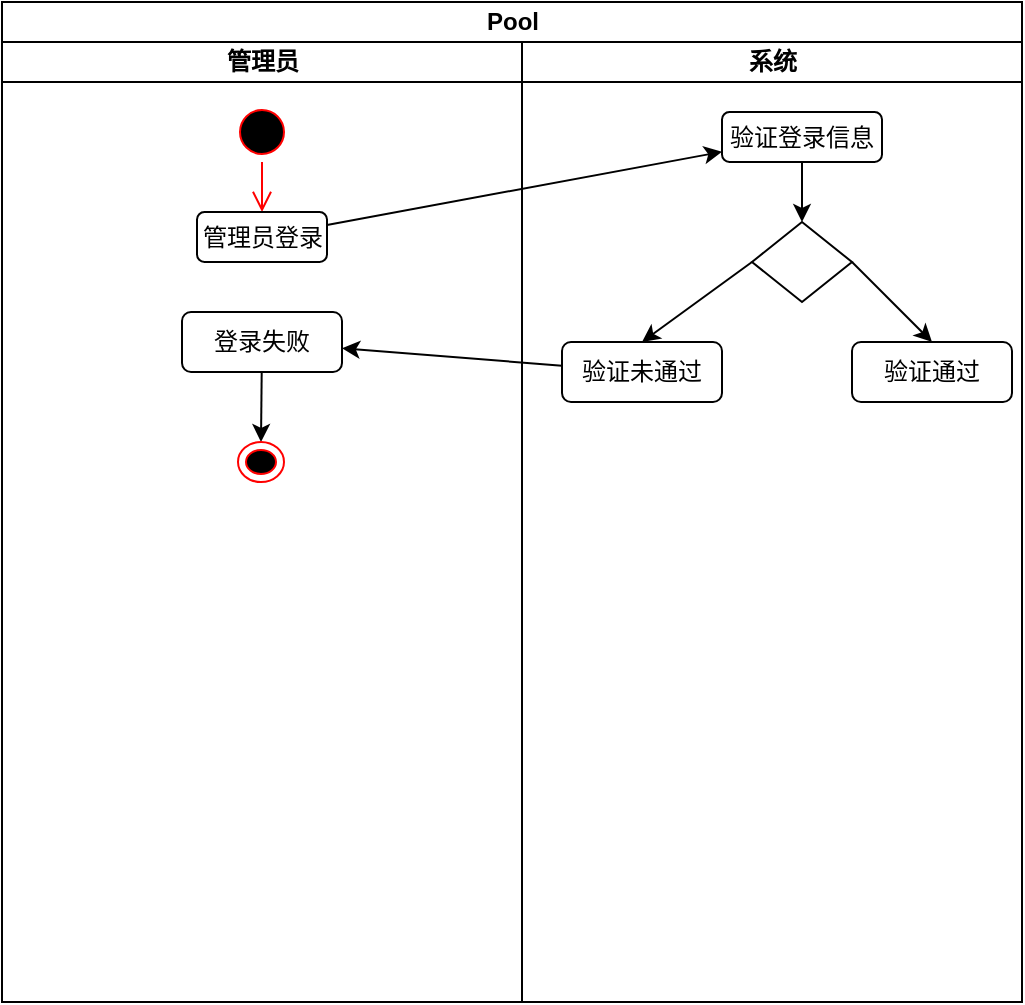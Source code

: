 <mxfile version="10.5.9" type="github"><diagram id="I7_BzBxHSZPmCeeCtTsC" name="Page-1"><mxGraphModel dx="1158" dy="-403" grid="1" gridSize="10" guides="1" tooltips="1" connect="1" arrows="1" fold="1" page="1" pageScale="1" pageWidth="1000" pageHeight="1169" math="0" shadow="0"><root><mxCell id="0"/><mxCell id="1" parent="0"/><mxCell id="3KK-kaDNYr56Siue0PwI-1" value="Pool" style="swimlane;html=1;childLayout=stackLayout;resizeParent=1;resizeParentMax=0;startSize=20;" vertex="1" parent="1"><mxGeometry x="20" y="1200" width="510" height="500" as="geometry"/></mxCell><mxCell id="3KK-kaDNYr56Siue0PwI-2" value="管理员" style="swimlane;html=1;startSize=20;" vertex="1" parent="3KK-kaDNYr56Siue0PwI-1"><mxGeometry y="20" width="260" height="480" as="geometry"/></mxCell><mxCell id="3KK-kaDNYr56Siue0PwI-3" value="" style="ellipse;html=1;shape=startState;fillColor=#000000;strokeColor=#ff0000;" vertex="1" parent="3KK-kaDNYr56Siue0PwI-2"><mxGeometry x="115" y="30" width="30" height="30" as="geometry"/></mxCell><mxCell id="3KK-kaDNYr56Siue0PwI-4" value="" style="html=1;verticalAlign=bottom;endArrow=open;endSize=8;strokeColor=#ff0000;entryX=0.5;entryY=0;entryDx=0;entryDy=0;" edge="1" parent="3KK-kaDNYr56Siue0PwI-2" source="3KK-kaDNYr56Siue0PwI-3" target="3KK-kaDNYr56Siue0PwI-5"><mxGeometry relative="1" as="geometry"><mxPoint x="130" y="120" as="targetPoint"/></mxGeometry></mxCell><mxCell id="3KK-kaDNYr56Siue0PwI-5" value="管理员登录" style="rounded=1;whiteSpace=wrap;html=1;" vertex="1" parent="3KK-kaDNYr56Siue0PwI-2"><mxGeometry x="97.5" y="85" width="65" height="25" as="geometry"/></mxCell><mxCell id="3KK-kaDNYr56Siue0PwI-6" style="edgeStyle=none;rounded=0;orthogonalLoop=1;jettySize=auto;html=1;entryX=0.5;entryY=0;entryDx=0;entryDy=0;" edge="1" parent="3KK-kaDNYr56Siue0PwI-2" source="3KK-kaDNYr56Siue0PwI-7" target="3KK-kaDNYr56Siue0PwI-8"><mxGeometry relative="1" as="geometry"/></mxCell><mxCell id="3KK-kaDNYr56Siue0PwI-7" value="登录失败" style="rounded=1;whiteSpace=wrap;html=1;" vertex="1" parent="3KK-kaDNYr56Siue0PwI-2"><mxGeometry x="90" y="135" width="80" height="30" as="geometry"/></mxCell><mxCell id="3KK-kaDNYr56Siue0PwI-8" value="" style="ellipse;html=1;shape=endState;fillColor=#000000;strokeColor=#ff0000;" vertex="1" parent="3KK-kaDNYr56Siue0PwI-2"><mxGeometry x="118" y="200" width="23" height="20" as="geometry"/></mxCell><mxCell id="3KK-kaDNYr56Siue0PwI-9" value="" style="edgeStyle=none;rounded=0;orthogonalLoop=1;jettySize=auto;html=1;" edge="1" parent="3KK-kaDNYr56Siue0PwI-1" source="3KK-kaDNYr56Siue0PwI-5" target="3KK-kaDNYr56Siue0PwI-12"><mxGeometry relative="1" as="geometry"/></mxCell><mxCell id="3KK-kaDNYr56Siue0PwI-10" value="系统" style="swimlane;html=1;startSize=20;" vertex="1" parent="3KK-kaDNYr56Siue0PwI-1"><mxGeometry x="260" y="20" width="250" height="480" as="geometry"/></mxCell><mxCell id="3KK-kaDNYr56Siue0PwI-11" style="edgeStyle=none;rounded=0;orthogonalLoop=1;jettySize=auto;html=1;" edge="1" parent="3KK-kaDNYr56Siue0PwI-10" source="3KK-kaDNYr56Siue0PwI-12" target="3KK-kaDNYr56Siue0PwI-15"><mxGeometry relative="1" as="geometry"/></mxCell><mxCell id="3KK-kaDNYr56Siue0PwI-12" value="验证登录信息" style="rounded=1;whiteSpace=wrap;html=1;" vertex="1" parent="3KK-kaDNYr56Siue0PwI-10"><mxGeometry x="100" y="35" width="80" height="25" as="geometry"/></mxCell><mxCell id="3KK-kaDNYr56Siue0PwI-13" style="edgeStyle=none;rounded=0;orthogonalLoop=1;jettySize=auto;html=1;exitX=0;exitY=0.5;exitDx=0;exitDy=0;entryX=0.5;entryY=0;entryDx=0;entryDy=0;" edge="1" parent="3KK-kaDNYr56Siue0PwI-10" source="3KK-kaDNYr56Siue0PwI-15" target="3KK-kaDNYr56Siue0PwI-16"><mxGeometry relative="1" as="geometry"/></mxCell><mxCell id="3KK-kaDNYr56Siue0PwI-14" style="edgeStyle=none;rounded=0;orthogonalLoop=1;jettySize=auto;html=1;exitX=1;exitY=0.5;exitDx=0;exitDy=0;entryX=0.5;entryY=0;entryDx=0;entryDy=0;" edge="1" parent="3KK-kaDNYr56Siue0PwI-10" source="3KK-kaDNYr56Siue0PwI-15" target="3KK-kaDNYr56Siue0PwI-17"><mxGeometry relative="1" as="geometry"/></mxCell><mxCell id="3KK-kaDNYr56Siue0PwI-15" value="" style="rhombus;whiteSpace=wrap;html=1;" vertex="1" parent="3KK-kaDNYr56Siue0PwI-10"><mxGeometry x="115" y="90" width="50" height="40" as="geometry"/></mxCell><mxCell id="3KK-kaDNYr56Siue0PwI-16" value="验证未通过" style="rounded=1;whiteSpace=wrap;html=1;" vertex="1" parent="3KK-kaDNYr56Siue0PwI-10"><mxGeometry x="20" y="150" width="80" height="30" as="geometry"/></mxCell><mxCell id="3KK-kaDNYr56Siue0PwI-17" value="验证通过" style="rounded=1;whiteSpace=wrap;html=1;" vertex="1" parent="3KK-kaDNYr56Siue0PwI-10"><mxGeometry x="165" y="150" width="80" height="30" as="geometry"/></mxCell><mxCell id="3KK-kaDNYr56Siue0PwI-18" style="edgeStyle=none;rounded=0;orthogonalLoop=1;jettySize=auto;html=1;" edge="1" parent="3KK-kaDNYr56Siue0PwI-1" source="3KK-kaDNYr56Siue0PwI-16" target="3KK-kaDNYr56Siue0PwI-7"><mxGeometry relative="1" as="geometry"/></mxCell></root></mxGraphModel></diagram></mxfile>